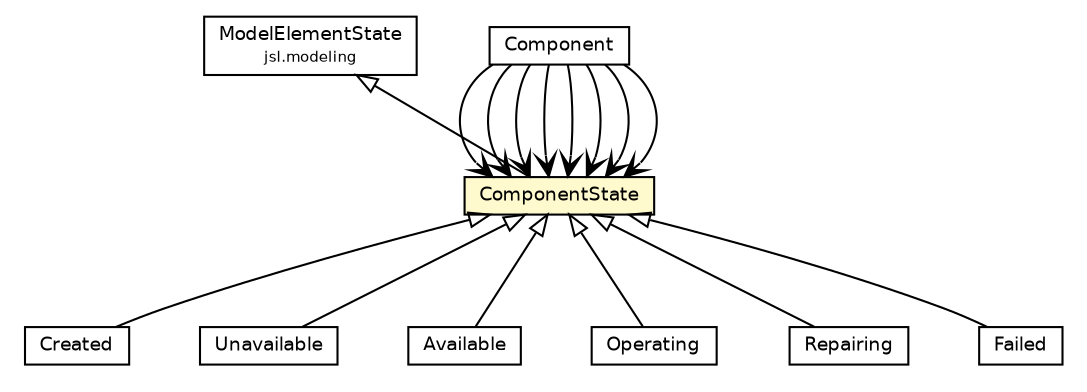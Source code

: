 #!/usr/local/bin/dot
#
# Class diagram 
# Generated by UMLGraph version 5.4 (http://www.umlgraph.org/)
#

digraph G {
	edge [fontname="Helvetica",fontsize=10,labelfontname="Helvetica",labelfontsize=10];
	node [fontname="Helvetica",fontsize=10,shape=plaintext];
	nodesep=0.25;
	ranksep=0.5;
	// jsl.modeling.ModelElementState
	c47738 [label=<<table title="jsl.modeling.ModelElementState" border="0" cellborder="1" cellspacing="0" cellpadding="2" port="p" href="../../ModelElementState.html">
		<tr><td><table border="0" cellspacing="0" cellpadding="1">
<tr><td align="center" balign="center"> ModelElementState </td></tr>
<tr><td align="center" balign="center"><font point-size="7.0"> jsl.modeling </font></td></tr>
		</table></td></tr>
		</table>>, URL="../../ModelElementState.html", fontname="Helvetica", fontcolor="black", fontsize=9.0];
	// jsl.modeling.elements.component.Component
	c47774 [label=<<table title="jsl.modeling.elements.component.Component" border="0" cellborder="1" cellspacing="0" cellpadding="2" port="p" href="./Component.html">
		<tr><td><table border="0" cellspacing="0" cellpadding="1">
<tr><td align="center" balign="center"> Component </td></tr>
		</table></td></tr>
		</table>>, URL="./Component.html", fontname="Helvetica", fontcolor="black", fontsize=9.0];
	// jsl.modeling.elements.component.Component.ComponentState
	c47775 [label=<<table title="jsl.modeling.elements.component.Component.ComponentState" border="0" cellborder="1" cellspacing="0" cellpadding="2" port="p" bgcolor="lemonChiffon" href="./Component.ComponentState.html">
		<tr><td><table border="0" cellspacing="0" cellpadding="1">
<tr><td align="center" balign="center"> ComponentState </td></tr>
		</table></td></tr>
		</table>>, URL="./Component.ComponentState.html", fontname="Helvetica", fontcolor="black", fontsize=9.0];
	// jsl.modeling.elements.component.Component.Created
	c47776 [label=<<table title="jsl.modeling.elements.component.Component.Created" border="0" cellborder="1" cellspacing="0" cellpadding="2" port="p" href="./Component.Created.html">
		<tr><td><table border="0" cellspacing="0" cellpadding="1">
<tr><td align="center" balign="center"> Created </td></tr>
		</table></td></tr>
		</table>>, URL="./Component.Created.html", fontname="Helvetica", fontcolor="black", fontsize=9.0];
	// jsl.modeling.elements.component.Component.Unavailable
	c47777 [label=<<table title="jsl.modeling.elements.component.Component.Unavailable" border="0" cellborder="1" cellspacing="0" cellpadding="2" port="p" href="./Component.Unavailable.html">
		<tr><td><table border="0" cellspacing="0" cellpadding="1">
<tr><td align="center" balign="center"> Unavailable </td></tr>
		</table></td></tr>
		</table>>, URL="./Component.Unavailable.html", fontname="Helvetica", fontcolor="black", fontsize=9.0];
	// jsl.modeling.elements.component.Component.Available
	c47778 [label=<<table title="jsl.modeling.elements.component.Component.Available" border="0" cellborder="1" cellspacing="0" cellpadding="2" port="p" href="./Component.Available.html">
		<tr><td><table border="0" cellspacing="0" cellpadding="1">
<tr><td align="center" balign="center"> Available </td></tr>
		</table></td></tr>
		</table>>, URL="./Component.Available.html", fontname="Helvetica", fontcolor="black", fontsize=9.0];
	// jsl.modeling.elements.component.Component.Operating
	c47779 [label=<<table title="jsl.modeling.elements.component.Component.Operating" border="0" cellborder="1" cellspacing="0" cellpadding="2" port="p" href="./Component.Operating.html">
		<tr><td><table border="0" cellspacing="0" cellpadding="1">
<tr><td align="center" balign="center"> Operating </td></tr>
		</table></td></tr>
		</table>>, URL="./Component.Operating.html", fontname="Helvetica", fontcolor="black", fontsize=9.0];
	// jsl.modeling.elements.component.Component.Repairing
	c47780 [label=<<table title="jsl.modeling.elements.component.Component.Repairing" border="0" cellborder="1" cellspacing="0" cellpadding="2" port="p" href="./Component.Repairing.html">
		<tr><td><table border="0" cellspacing="0" cellpadding="1">
<tr><td align="center" balign="center"> Repairing </td></tr>
		</table></td></tr>
		</table>>, URL="./Component.Repairing.html", fontname="Helvetica", fontcolor="black", fontsize=9.0];
	// jsl.modeling.elements.component.Component.Failed
	c47781 [label=<<table title="jsl.modeling.elements.component.Component.Failed" border="0" cellborder="1" cellspacing="0" cellpadding="2" port="p" href="./Component.Failed.html">
		<tr><td><table border="0" cellspacing="0" cellpadding="1">
<tr><td align="center" balign="center"> Failed </td></tr>
		</table></td></tr>
		</table>>, URL="./Component.Failed.html", fontname="Helvetica", fontcolor="black", fontsize=9.0];
	//jsl.modeling.elements.component.Component.ComponentState extends jsl.modeling.ModelElementState
	c47738:p -> c47775:p [dir=back,arrowtail=empty];
	//jsl.modeling.elements.component.Component.Created extends jsl.modeling.elements.component.Component.ComponentState
	c47775:p -> c47776:p [dir=back,arrowtail=empty];
	//jsl.modeling.elements.component.Component.Unavailable extends jsl.modeling.elements.component.Component.ComponentState
	c47775:p -> c47777:p [dir=back,arrowtail=empty];
	//jsl.modeling.elements.component.Component.Available extends jsl.modeling.elements.component.Component.ComponentState
	c47775:p -> c47778:p [dir=back,arrowtail=empty];
	//jsl.modeling.elements.component.Component.Operating extends jsl.modeling.elements.component.Component.ComponentState
	c47775:p -> c47779:p [dir=back,arrowtail=empty];
	//jsl.modeling.elements.component.Component.Repairing extends jsl.modeling.elements.component.Component.ComponentState
	c47775:p -> c47780:p [dir=back,arrowtail=empty];
	//jsl.modeling.elements.component.Component.Failed extends jsl.modeling.elements.component.Component.ComponentState
	c47775:p -> c47781:p [dir=back,arrowtail=empty];
	// jsl.modeling.elements.component.Component NAVASSOC jsl.modeling.elements.component.Component.ComponentState
	c47774:p -> c47775:p [taillabel="", label="", headlabel="", fontname="Helvetica", fontcolor="black", fontsize=10.0, color="black", arrowhead=open];
	// jsl.modeling.elements.component.Component NAVASSOC jsl.modeling.elements.component.Component.ComponentState
	c47774:p -> c47775:p [taillabel="", label="", headlabel="", fontname="Helvetica", fontcolor="black", fontsize=10.0, color="black", arrowhead=open];
	// jsl.modeling.elements.component.Component NAVASSOC jsl.modeling.elements.component.Component.ComponentState
	c47774:p -> c47775:p [taillabel="", label="", headlabel="", fontname="Helvetica", fontcolor="black", fontsize=10.0, color="black", arrowhead=open];
	// jsl.modeling.elements.component.Component NAVASSOC jsl.modeling.elements.component.Component.ComponentState
	c47774:p -> c47775:p [taillabel="", label="", headlabel="", fontname="Helvetica", fontcolor="black", fontsize=10.0, color="black", arrowhead=open];
	// jsl.modeling.elements.component.Component NAVASSOC jsl.modeling.elements.component.Component.ComponentState
	c47774:p -> c47775:p [taillabel="", label="", headlabel="", fontname="Helvetica", fontcolor="black", fontsize=10.0, color="black", arrowhead=open];
	// jsl.modeling.elements.component.Component NAVASSOC jsl.modeling.elements.component.Component.ComponentState
	c47774:p -> c47775:p [taillabel="", label="", headlabel="", fontname="Helvetica", fontcolor="black", fontsize=10.0, color="black", arrowhead=open];
	// jsl.modeling.elements.component.Component NAVASSOC jsl.modeling.elements.component.Component.ComponentState
	c47774:p -> c47775:p [taillabel="", label="", headlabel="", fontname="Helvetica", fontcolor="black", fontsize=10.0, color="black", arrowhead=open];
	// jsl.modeling.elements.component.Component NAVASSOC jsl.modeling.elements.component.Component.ComponentState
	c47774:p -> c47775:p [taillabel="", label="", headlabel="", fontname="Helvetica", fontcolor="black", fontsize=10.0, color="black", arrowhead=open];
}

